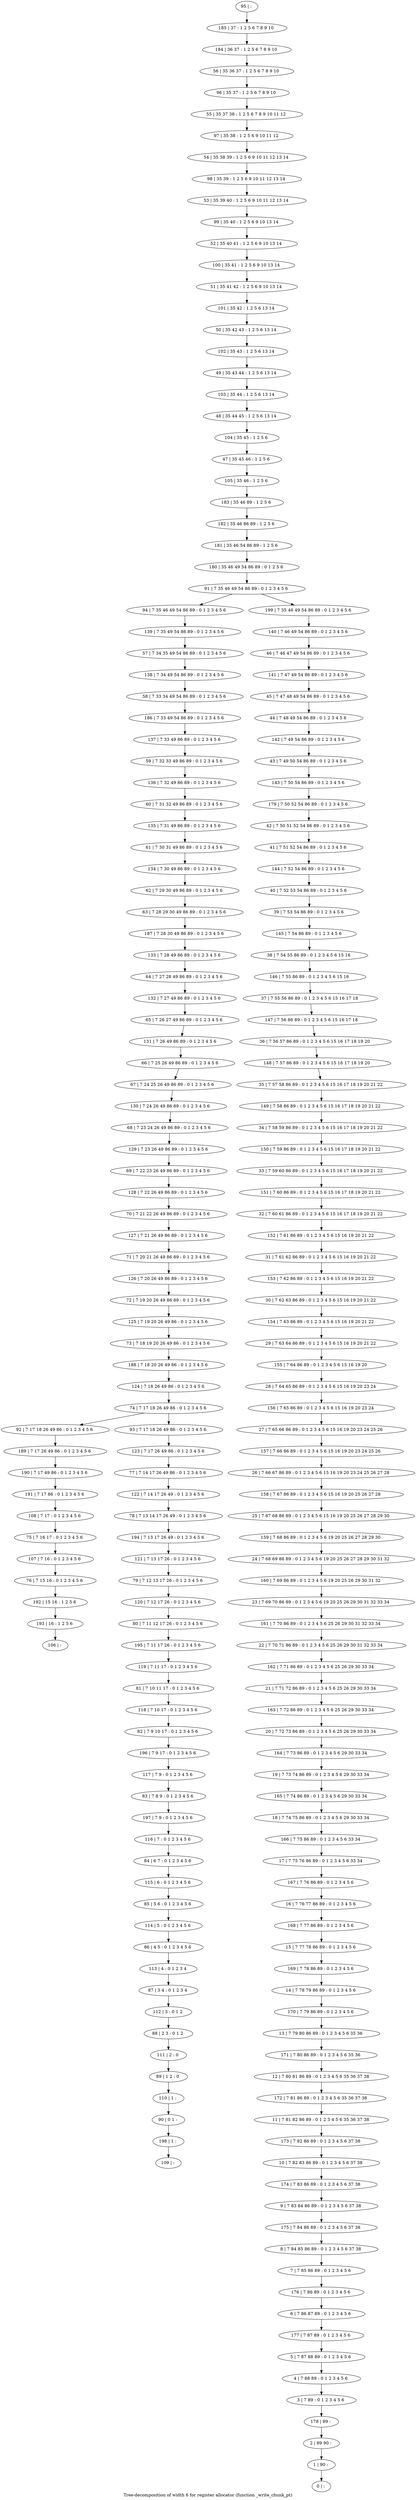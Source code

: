 digraph G {
graph [label="Tree-decomposition of width 6 for register allocator (function _write_chunk_pt)"]
0[label="0 | : "];
1[label="1 | 90 : "];
2[label="2 | 89 90 : "];
3[label="3 | 7 89 : 0 1 2 3 4 5 6 "];
4[label="4 | 7 88 89 : 0 1 2 3 4 5 6 "];
5[label="5 | 7 87 88 89 : 0 1 2 3 4 5 6 "];
6[label="6 | 7 86 87 89 : 0 1 2 3 4 5 6 "];
7[label="7 | 7 85 86 89 : 0 1 2 3 4 5 6 "];
8[label="8 | 7 84 85 86 89 : 0 1 2 3 4 5 6 37 38 "];
9[label="9 | 7 83 84 86 89 : 0 1 2 3 4 5 6 37 38 "];
10[label="10 | 7 82 83 86 89 : 0 1 2 3 4 5 6 37 38 "];
11[label="11 | 7 81 82 86 89 : 0 1 2 3 4 5 6 35 36 37 38 "];
12[label="12 | 7 80 81 86 89 : 0 1 2 3 4 5 6 35 36 37 38 "];
13[label="13 | 7 79 80 86 89 : 0 1 2 3 4 5 6 35 36 "];
14[label="14 | 7 78 79 86 89 : 0 1 2 3 4 5 6 "];
15[label="15 | 7 77 78 86 89 : 0 1 2 3 4 5 6 "];
16[label="16 | 7 76 77 86 89 : 0 1 2 3 4 5 6 "];
17[label="17 | 7 75 76 86 89 : 0 1 2 3 4 5 6 33 34 "];
18[label="18 | 7 74 75 86 89 : 0 1 2 3 4 5 6 29 30 33 34 "];
19[label="19 | 7 73 74 86 89 : 0 1 2 3 4 5 6 29 30 33 34 "];
20[label="20 | 7 72 73 86 89 : 0 1 2 3 4 5 6 25 26 29 30 33 34 "];
21[label="21 | 7 71 72 86 89 : 0 1 2 3 4 5 6 25 26 29 30 33 34 "];
22[label="22 | 7 70 71 86 89 : 0 1 2 3 4 5 6 25 26 29 30 31 32 33 34 "];
23[label="23 | 7 69 70 86 89 : 0 1 2 3 4 5 6 19 20 25 26 29 30 31 32 33 34 "];
24[label="24 | 7 68 69 86 89 : 0 1 2 3 4 5 6 19 20 25 26 27 28 29 30 31 32 "];
25[label="25 | 7 67 68 86 89 : 0 1 2 3 4 5 6 15 16 19 20 25 26 27 28 29 30 "];
26[label="26 | 7 66 67 86 89 : 0 1 2 3 4 5 6 15 16 19 20 23 24 25 26 27 28 "];
27[label="27 | 7 65 66 86 89 : 0 1 2 3 4 5 6 15 16 19 20 23 24 25 26 "];
28[label="28 | 7 64 65 86 89 : 0 1 2 3 4 5 6 15 16 19 20 23 24 "];
29[label="29 | 7 63 64 86 89 : 0 1 2 3 4 5 6 15 16 19 20 21 22 "];
30[label="30 | 7 62 63 86 89 : 0 1 2 3 4 5 6 15 16 19 20 21 22 "];
31[label="31 | 7 61 62 86 89 : 0 1 2 3 4 5 6 15 16 19 20 21 22 "];
32[label="32 | 7 60 61 86 89 : 0 1 2 3 4 5 6 15 16 17 18 19 20 21 22 "];
33[label="33 | 7 59 60 86 89 : 0 1 2 3 4 5 6 15 16 17 18 19 20 21 22 "];
34[label="34 | 7 58 59 86 89 : 0 1 2 3 4 5 6 15 16 17 18 19 20 21 22 "];
35[label="35 | 7 57 58 86 89 : 0 1 2 3 4 5 6 15 16 17 18 19 20 21 22 "];
36[label="36 | 7 56 57 86 89 : 0 1 2 3 4 5 6 15 16 17 18 19 20 "];
37[label="37 | 7 55 56 86 89 : 0 1 2 3 4 5 6 15 16 17 18 "];
38[label="38 | 7 54 55 86 89 : 0 1 2 3 4 5 6 15 16 "];
39[label="39 | 7 53 54 86 89 : 0 1 2 3 4 5 6 "];
40[label="40 | 7 52 53 54 86 89 : 0 1 2 3 4 5 6 "];
41[label="41 | 7 51 52 54 86 89 : 0 1 2 3 4 5 6 "];
42[label="42 | 7 50 51 52 54 86 89 : 0 1 2 3 4 5 6 "];
43[label="43 | 7 49 50 54 86 89 : 0 1 2 3 4 5 6 "];
44[label="44 | 7 48 49 54 86 89 : 0 1 2 3 4 5 6 "];
45[label="45 | 7 47 48 49 54 86 89 : 0 1 2 3 4 5 6 "];
46[label="46 | 7 46 47 49 54 86 89 : 0 1 2 3 4 5 6 "];
47[label="47 | 35 45 46 : 1 2 5 6 "];
48[label="48 | 35 44 45 : 1 2 5 6 13 14 "];
49[label="49 | 35 43 44 : 1 2 5 6 13 14 "];
50[label="50 | 35 42 43 : 1 2 5 6 13 14 "];
51[label="51 | 35 41 42 : 1 2 5 6 9 10 13 14 "];
52[label="52 | 35 40 41 : 1 2 5 6 9 10 13 14 "];
53[label="53 | 35 39 40 : 1 2 5 6 9 10 11 12 13 14 "];
54[label="54 | 35 38 39 : 1 2 5 6 9 10 11 12 13 14 "];
55[label="55 | 35 37 38 : 1 2 5 6 7 8 9 10 11 12 "];
56[label="56 | 35 36 37 : 1 2 5 6 7 8 9 10 "];
57[label="57 | 7 34 35 49 54 86 89 : 0 1 2 3 4 5 6 "];
58[label="58 | 7 33 34 49 54 86 89 : 0 1 2 3 4 5 6 "];
59[label="59 | 7 32 33 49 86 89 : 0 1 2 3 4 5 6 "];
60[label="60 | 7 31 32 49 86 89 : 0 1 2 3 4 5 6 "];
61[label="61 | 7 30 31 49 86 89 : 0 1 2 3 4 5 6 "];
62[label="62 | 7 29 30 49 86 89 : 0 1 2 3 4 5 6 "];
63[label="63 | 7 28 29 30 49 86 89 : 0 1 2 3 4 5 6 "];
64[label="64 | 7 27 28 49 86 89 : 0 1 2 3 4 5 6 "];
65[label="65 | 7 26 27 49 86 89 : 0 1 2 3 4 5 6 "];
66[label="66 | 7 25 26 49 86 89 : 0 1 2 3 4 5 6 "];
67[label="67 | 7 24 25 26 49 86 89 : 0 1 2 3 4 5 6 "];
68[label="68 | 7 23 24 26 49 86 89 : 0 1 2 3 4 5 6 "];
69[label="69 | 7 22 23 26 49 86 89 : 0 1 2 3 4 5 6 "];
70[label="70 | 7 21 22 26 49 86 89 : 0 1 2 3 4 5 6 "];
71[label="71 | 7 20 21 26 49 86 89 : 0 1 2 3 4 5 6 "];
72[label="72 | 7 19 20 26 49 86 89 : 0 1 2 3 4 5 6 "];
73[label="73 | 7 18 19 20 26 49 86 : 0 1 2 3 4 5 6 "];
74[label="74 | 7 17 18 26 49 86 : 0 1 2 3 4 5 6 "];
75[label="75 | 7 16 17 : 0 1 2 3 4 5 6 "];
76[label="76 | 7 15 16 : 0 1 2 3 4 5 6 "];
77[label="77 | 7 14 17 26 49 86 : 0 1 2 3 4 5 6 "];
78[label="78 | 7 13 14 17 26 49 : 0 1 2 3 4 5 6 "];
79[label="79 | 7 12 13 17 26 : 0 1 2 3 4 5 6 "];
80[label="80 | 7 11 12 17 26 : 0 1 2 3 4 5 6 "];
81[label="81 | 7 10 11 17 : 0 1 2 3 4 5 6 "];
82[label="82 | 7 9 10 17 : 0 1 2 3 4 5 6 "];
83[label="83 | 7 8 9 : 0 1 2 3 4 5 6 "];
84[label="84 | 6 7 : 0 1 2 3 4 5 6 "];
85[label="85 | 5 6 : 0 1 2 3 4 5 6 "];
86[label="86 | 4 5 : 0 1 2 3 4 5 6 "];
87[label="87 | 3 4 : 0 1 2 3 4 "];
88[label="88 | 2 3 : 0 1 2 "];
89[label="89 | 1 2 : 0 "];
90[label="90 | 0 1 : "];
91[label="91 | 7 35 46 49 54 86 89 : 0 1 2 3 4 5 6 "];
92[label="92 | 7 17 18 26 49 86 : 0 1 2 3 4 5 6 "];
93[label="93 | 7 17 18 26 49 86 : 0 1 2 3 4 5 6 "];
94[label="94 | 7 35 46 49 54 86 89 : 0 1 2 3 4 5 6 "];
95[label="95 | : "];
96[label="96 | 35 37 : 1 2 5 6 7 8 9 10 "];
97[label="97 | 35 38 : 1 2 5 6 9 10 11 12 "];
98[label="98 | 35 39 : 1 2 5 6 9 10 11 12 13 14 "];
99[label="99 | 35 40 : 1 2 5 6 9 10 13 14 "];
100[label="100 | 35 41 : 1 2 5 6 9 10 13 14 "];
101[label="101 | 35 42 : 1 2 5 6 13 14 "];
102[label="102 | 35 43 : 1 2 5 6 13 14 "];
103[label="103 | 35 44 : 1 2 5 6 13 14 "];
104[label="104 | 35 45 : 1 2 5 6 "];
105[label="105 | 35 46 : 1 2 5 6 "];
106[label="106 | : "];
107[label="107 | 7 16 : 0 1 2 3 4 5 6 "];
108[label="108 | 7 17 : 0 1 2 3 4 5 6 "];
109[label="109 | : "];
110[label="110 | 1 : "];
111[label="111 | 2 : 0 "];
112[label="112 | 3 : 0 1 2 "];
113[label="113 | 4 : 0 1 2 3 4 "];
114[label="114 | 5 : 0 1 2 3 4 5 6 "];
115[label="115 | 6 : 0 1 2 3 4 5 6 "];
116[label="116 | 7 : 0 1 2 3 4 5 6 "];
117[label="117 | 7 9 : 0 1 2 3 4 5 6 "];
118[label="118 | 7 10 17 : 0 1 2 3 4 5 6 "];
119[label="119 | 7 11 17 : 0 1 2 3 4 5 6 "];
120[label="120 | 7 12 17 26 : 0 1 2 3 4 5 6 "];
121[label="121 | 7 13 17 26 : 0 1 2 3 4 5 6 "];
122[label="122 | 7 14 17 26 49 : 0 1 2 3 4 5 6 "];
123[label="123 | 7 17 26 49 86 : 0 1 2 3 4 5 6 "];
124[label="124 | 7 18 26 49 86 : 0 1 2 3 4 5 6 "];
125[label="125 | 7 19 20 26 49 86 : 0 1 2 3 4 5 6 "];
126[label="126 | 7 20 26 49 86 89 : 0 1 2 3 4 5 6 "];
127[label="127 | 7 21 26 49 86 89 : 0 1 2 3 4 5 6 "];
128[label="128 | 7 22 26 49 86 89 : 0 1 2 3 4 5 6 "];
129[label="129 | 7 23 26 49 86 89 : 0 1 2 3 4 5 6 "];
130[label="130 | 7 24 26 49 86 89 : 0 1 2 3 4 5 6 "];
131[label="131 | 7 26 49 86 89 : 0 1 2 3 4 5 6 "];
132[label="132 | 7 27 49 86 89 : 0 1 2 3 4 5 6 "];
133[label="133 | 7 28 49 86 89 : 0 1 2 3 4 5 6 "];
134[label="134 | 7 30 49 86 89 : 0 1 2 3 4 5 6 "];
135[label="135 | 7 31 49 86 89 : 0 1 2 3 4 5 6 "];
136[label="136 | 7 32 49 86 89 : 0 1 2 3 4 5 6 "];
137[label="137 | 7 33 49 86 89 : 0 1 2 3 4 5 6 "];
138[label="138 | 7 34 49 54 86 89 : 0 1 2 3 4 5 6 "];
139[label="139 | 7 35 49 54 86 89 : 0 1 2 3 4 5 6 "];
140[label="140 | 7 46 49 54 86 89 : 0 1 2 3 4 5 6 "];
141[label="141 | 7 47 49 54 86 89 : 0 1 2 3 4 5 6 "];
142[label="142 | 7 49 54 86 89 : 0 1 2 3 4 5 6 "];
143[label="143 | 7 50 54 86 89 : 0 1 2 3 4 5 6 "];
144[label="144 | 7 52 54 86 89 : 0 1 2 3 4 5 6 "];
145[label="145 | 7 54 86 89 : 0 1 2 3 4 5 6 "];
146[label="146 | 7 55 86 89 : 0 1 2 3 4 5 6 15 16 "];
147[label="147 | 7 56 86 89 : 0 1 2 3 4 5 6 15 16 17 18 "];
148[label="148 | 7 57 86 89 : 0 1 2 3 4 5 6 15 16 17 18 19 20 "];
149[label="149 | 7 58 86 89 : 0 1 2 3 4 5 6 15 16 17 18 19 20 21 22 "];
150[label="150 | 7 59 86 89 : 0 1 2 3 4 5 6 15 16 17 18 19 20 21 22 "];
151[label="151 | 7 60 86 89 : 0 1 2 3 4 5 6 15 16 17 18 19 20 21 22 "];
152[label="152 | 7 61 86 89 : 0 1 2 3 4 5 6 15 16 19 20 21 22 "];
153[label="153 | 7 62 86 89 : 0 1 2 3 4 5 6 15 16 19 20 21 22 "];
154[label="154 | 7 63 86 89 : 0 1 2 3 4 5 6 15 16 19 20 21 22 "];
155[label="155 | 7 64 86 89 : 0 1 2 3 4 5 6 15 16 19 20 "];
156[label="156 | 7 65 86 89 : 0 1 2 3 4 5 6 15 16 19 20 23 24 "];
157[label="157 | 7 66 86 89 : 0 1 2 3 4 5 6 15 16 19 20 23 24 25 26 "];
158[label="158 | 7 67 86 89 : 0 1 2 3 4 5 6 15 16 19 20 25 26 27 28 "];
159[label="159 | 7 68 86 89 : 0 1 2 3 4 5 6 19 20 25 26 27 28 29 30 "];
160[label="160 | 7 69 86 89 : 0 1 2 3 4 5 6 19 20 25 26 29 30 31 32 "];
161[label="161 | 7 70 86 89 : 0 1 2 3 4 5 6 25 26 29 30 31 32 33 34 "];
162[label="162 | 7 71 86 89 : 0 1 2 3 4 5 6 25 26 29 30 33 34 "];
163[label="163 | 7 72 86 89 : 0 1 2 3 4 5 6 25 26 29 30 33 34 "];
164[label="164 | 7 73 86 89 : 0 1 2 3 4 5 6 29 30 33 34 "];
165[label="165 | 7 74 86 89 : 0 1 2 3 4 5 6 29 30 33 34 "];
166[label="166 | 7 75 86 89 : 0 1 2 3 4 5 6 33 34 "];
167[label="167 | 7 76 86 89 : 0 1 2 3 4 5 6 "];
168[label="168 | 7 77 86 89 : 0 1 2 3 4 5 6 "];
169[label="169 | 7 78 86 89 : 0 1 2 3 4 5 6 "];
170[label="170 | 7 79 86 89 : 0 1 2 3 4 5 6 "];
171[label="171 | 7 80 86 89 : 0 1 2 3 4 5 6 35 36 "];
172[label="172 | 7 81 86 89 : 0 1 2 3 4 5 6 35 36 37 38 "];
173[label="173 | 7 82 86 89 : 0 1 2 3 4 5 6 37 38 "];
174[label="174 | 7 83 86 89 : 0 1 2 3 4 5 6 37 38 "];
175[label="175 | 7 84 86 89 : 0 1 2 3 4 5 6 37 38 "];
176[label="176 | 7 86 89 : 0 1 2 3 4 5 6 "];
177[label="177 | 7 87 89 : 0 1 2 3 4 5 6 "];
178[label="178 | 89 : "];
179[label="179 | 7 50 52 54 86 89 : 0 1 2 3 4 5 6 "];
180[label="180 | 35 46 49 54 86 89 : 0 1 2 5 6 "];
181[label="181 | 35 46 54 86 89 : 1 2 5 6 "];
182[label="182 | 35 46 86 89 : 1 2 5 6 "];
183[label="183 | 35 46 89 : 1 2 5 6 "];
184[label="184 | 36 37 : 1 2 5 6 7 8 9 10 "];
185[label="185 | 37 : 1 2 5 6 7 8 9 10 "];
186[label="186 | 7 33 49 54 86 89 : 0 1 2 3 4 5 6 "];
187[label="187 | 7 28 30 49 86 89 : 0 1 2 3 4 5 6 "];
188[label="188 | 7 18 20 26 49 86 : 0 1 2 3 4 5 6 "];
189[label="189 | 7 17 26 49 86 : 0 1 2 3 4 5 6 "];
190[label="190 | 7 17 49 86 : 0 1 2 3 4 5 6 "];
191[label="191 | 7 17 86 : 0 1 2 3 4 5 6 "];
192[label="192 | 15 16 : 1 2 5 6 "];
193[label="193 | 16 : 1 2 5 6 "];
194[label="194 | 7 13 17 26 49 : 0 1 2 3 4 5 6 "];
195[label="195 | 7 11 17 26 : 0 1 2 3 4 5 6 "];
196[label="196 | 7 9 17 : 0 1 2 3 4 5 6 "];
197[label="197 | 7 9 : 0 1 2 3 4 5 6 "];
198[label="198 | 1 : "];
199[label="199 | 7 35 46 49 54 86 89 : 0 1 2 3 4 5 6 "];
62->63 ;
66->67 ;
74->92 ;
74->93 ;
107->76 ;
75->107 ;
108->75 ;
110->90 ;
89->110 ;
111->89 ;
88->111 ;
112->88 ;
87->112 ;
113->87 ;
86->113 ;
114->86 ;
85->114 ;
115->85 ;
84->115 ;
116->84 ;
117->83 ;
118->82 ;
81->118 ;
119->81 ;
120->80 ;
79->120 ;
121->79 ;
122->78 ;
77->122 ;
123->77 ;
93->123 ;
124->74 ;
125->73 ;
72->125 ;
126->72 ;
71->126 ;
127->71 ;
70->127 ;
128->70 ;
69->128 ;
129->69 ;
68->129 ;
130->68 ;
67->130 ;
131->66 ;
65->131 ;
132->65 ;
64->132 ;
133->64 ;
134->62 ;
61->134 ;
135->61 ;
60->135 ;
136->60 ;
59->136 ;
137->59 ;
138->58 ;
57->138 ;
139->57 ;
94->139 ;
186->137 ;
58->186 ;
187->133 ;
63->187 ;
188->124 ;
73->188 ;
92->189 ;
189->190 ;
191->108 ;
190->191 ;
76->192 ;
193->106 ;
192->193 ;
194->121 ;
78->194 ;
195->119 ;
80->195 ;
196->117 ;
82->196 ;
197->116 ;
83->197 ;
198->109 ;
90->198 ;
95->185 ;
185->184 ;
184->56 ;
56->96 ;
96->55 ;
55->97 ;
97->54 ;
54->98 ;
98->53 ;
53->99 ;
99->52 ;
52->100 ;
100->51 ;
51->101 ;
101->50 ;
50->102 ;
102->49 ;
49->103 ;
103->48 ;
48->104 ;
104->47 ;
47->105 ;
105->183 ;
183->182 ;
182->181 ;
181->180 ;
180->91 ;
140->46 ;
46->141 ;
141->45 ;
45->44 ;
44->142 ;
142->43 ;
43->143 ;
143->179 ;
179->42 ;
42->41 ;
41->144 ;
144->40 ;
40->39 ;
39->145 ;
145->38 ;
38->146 ;
146->37 ;
37->147 ;
147->36 ;
36->148 ;
148->35 ;
35->149 ;
149->34 ;
34->150 ;
150->33 ;
33->151 ;
151->32 ;
32->152 ;
152->31 ;
31->153 ;
153->30 ;
30->154 ;
154->29 ;
29->155 ;
155->28 ;
28->156 ;
156->27 ;
27->157 ;
157->26 ;
26->158 ;
158->25 ;
25->159 ;
159->24 ;
24->160 ;
160->23 ;
23->161 ;
161->22 ;
22->162 ;
162->21 ;
21->163 ;
163->20 ;
20->164 ;
164->19 ;
19->165 ;
165->18 ;
18->166 ;
166->17 ;
17->167 ;
167->16 ;
16->168 ;
168->15 ;
15->169 ;
169->14 ;
14->170 ;
170->13 ;
13->171 ;
171->12 ;
12->172 ;
172->11 ;
11->173 ;
173->10 ;
10->174 ;
174->9 ;
9->175 ;
175->8 ;
8->7 ;
7->176 ;
176->6 ;
6->177 ;
177->5 ;
5->4 ;
4->3 ;
3->178 ;
178->2 ;
2->1 ;
1->0 ;
199->140 ;
91->94 ;
91->199 ;
}
